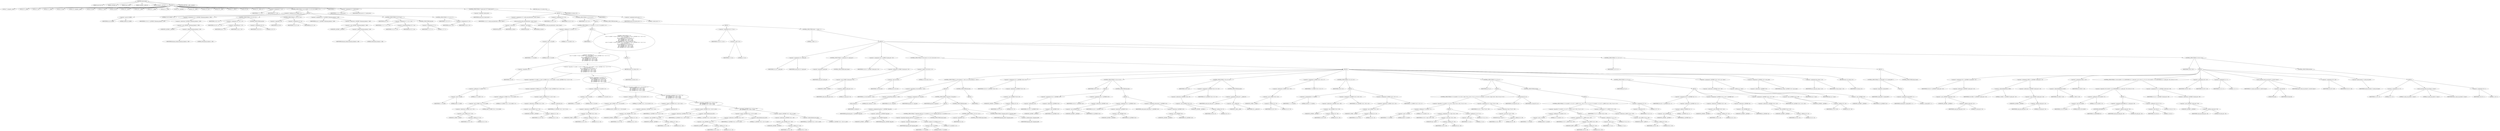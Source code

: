 digraph cache_insert {  
"1000121" [label = "(METHOD,cache_insert)" ]
"1000122" [label = "(PARAM,const char *a1)" ]
"1000123" [label = "(PARAM,_DWORD *a2)" ]
"1000124" [label = "(PARAM,time_t time1)" ]
"1000125" [label = "(PARAM,unsigned __int64 a4)" ]
"1000126" [label = "(PARAM,unsigned __int16 a5)" ]
"1000127" [label = "(BLOCK,,)" ]
"1000128" [label = "(LOCAL,v7: unsigned __int16)" ]
"1000129" [label = "(LOCAL,v10: __int64)" ]
"1000130" [label = "(LOCAL,v11: int)" ]
"1000131" [label = "(LOCAL,v12: __int64)" ]
"1000132" [label = "(LOCAL,v13: bool)" ]
"1000133" [label = "(LOCAL,v15: unsigned __int64)" ]
"1000134" [label = "(LOCAL,v16: bool)" ]
"1000135" [label = "(LOCAL,v17: bool)" ]
"1000136" [label = "(LOCAL,v18: int)" ]
"1000137" [label = "(LOCAL,v19: __int16)" ]
"1000138" [label = "(LOCAL,v20: __int64)" ]
"1000139" [label = "(LOCAL,v21: __int64)" ]
"1000140" [label = "(LOCAL,v22: __int64)" ]
"1000141" [label = "(LOCAL,v23: _QWORD *)" ]
"1000142" [label = "(LOCAL,v24: __int64)" ]
"1000143" [label = "(LOCAL,v25: char *)" ]
"1000144" [label = "(LOCAL,v26: __int64)" ]
"1000145" [label = "(LOCAL,v27: _BYTE *)" ]
"1000146" [label = "(LOCAL,v28: int)" ]
"1000147" [label = "(LOCAL,v29: __int64 [ 2 ])" ]
"1000148" [label = "(<operator>.assignment,v7 = a5)" ]
"1000149" [label = "(IDENTIFIER,v7,v7 = a5)" ]
"1000150" [label = "(IDENTIFIER,a5,v7 = a5)" ]
"1000151" [label = "(CONTROL_STRUCTURE,if ( (a5 & 0x980) != 0 ),if ( (a5 & 0x980) != 0 ))" ]
"1000152" [label = "(<operator>.notEquals,(a5 & 0x980) != 0)" ]
"1000153" [label = "(<operator>.and,a5 & 0x980)" ]
"1000154" [label = "(IDENTIFIER,a5,a5 & 0x980)" ]
"1000155" [label = "(LITERAL,0x980,a5 & 0x980)" ]
"1000156" [label = "(LITERAL,0,(a5 & 0x980) != 0)" ]
"1000157" [label = "(BLOCK,,)" ]
"1000158" [label = "(<operator>.assignment,v15 = *(_QWORD *)(dnsmasq_daemon + 456))" ]
"1000159" [label = "(IDENTIFIER,v15,v15 = *(_QWORD *)(dnsmasq_daemon + 456))" ]
"1000160" [label = "(<operator>.indirection,*(_QWORD *)(dnsmasq_daemon + 456))" ]
"1000161" [label = "(<operator>.cast,(_QWORD *)(dnsmasq_daemon + 456))" ]
"1000162" [label = "(UNKNOWN,_QWORD *,_QWORD *)" ]
"1000163" [label = "(<operator>.addition,dnsmasq_daemon + 456)" ]
"1000164" [label = "(IDENTIFIER,dnsmasq_daemon,dnsmasq_daemon + 456)" ]
"1000165" [label = "(LITERAL,456,dnsmasq_daemon + 456)" ]
"1000166" [label = "(CONTROL_STRUCTURE,if ( v15 ),if ( v15 ))" ]
"1000167" [label = "(IDENTIFIER,v15,if ( v15 ))" ]
"1000168" [label = "(<operator>.assignment,v16 = a4 > v15)" ]
"1000169" [label = "(IDENTIFIER,v16,v16 = a4 > v15)" ]
"1000170" [label = "(<operator>.greaterThan,a4 > v15)" ]
"1000171" [label = "(IDENTIFIER,a4,a4 > v15)" ]
"1000172" [label = "(IDENTIFIER,v15,a4 > v15)" ]
"1000173" [label = "(CONTROL_STRUCTURE,else,else)" ]
"1000174" [label = "(<operator>.assignment,v16 = 0)" ]
"1000175" [label = "(IDENTIFIER,v16,v16 = 0)" ]
"1000176" [label = "(LITERAL,0,v16 = 0)" ]
"1000177" [label = "(CONTROL_STRUCTURE,if ( !v16 ),if ( !v16 ))" ]
"1000178" [label = "(<operator>.logicalNot,!v16)" ]
"1000179" [label = "(IDENTIFIER,v16,!v16)" ]
"1000180" [label = "(<operator>.assignment,v15 = a4)" ]
"1000181" [label = "(IDENTIFIER,v15,v15 = a4)" ]
"1000182" [label = "(IDENTIFIER,a4,v15 = a4)" ]
"1000183" [label = "(<operator>.assignment,a4 = *(_QWORD *)(dnsmasq_daemon + 448))" ]
"1000184" [label = "(IDENTIFIER,a4,a4 = *(_QWORD *)(dnsmasq_daemon + 448))" ]
"1000185" [label = "(<operator>.indirection,*(_QWORD *)(dnsmasq_daemon + 448))" ]
"1000186" [label = "(<operator>.cast,(_QWORD *)(dnsmasq_daemon + 448))" ]
"1000187" [label = "(UNKNOWN,_QWORD *,_QWORD *)" ]
"1000188" [label = "(<operator>.addition,dnsmasq_daemon + 448)" ]
"1000189" [label = "(IDENTIFIER,dnsmasq_daemon,dnsmasq_daemon + 448)" ]
"1000190" [label = "(LITERAL,448,dnsmasq_daemon + 448)" ]
"1000191" [label = "(CONTROL_STRUCTURE,if ( a4 ),if ( a4 ))" ]
"1000192" [label = "(IDENTIFIER,a4,if ( a4 ))" ]
"1000193" [label = "(<operator>.assignment,v17 = v15 >= a4)" ]
"1000194" [label = "(IDENTIFIER,v17,v17 = v15 >= a4)" ]
"1000195" [label = "(<operator>.greaterEqualsThan,v15 >= a4)" ]
"1000196" [label = "(IDENTIFIER,v15,v15 >= a4)" ]
"1000197" [label = "(IDENTIFIER,a4,v15 >= a4)" ]
"1000198" [label = "(CONTROL_STRUCTURE,else,else)" ]
"1000199" [label = "(<operator>.assignment,v17 = 1)" ]
"1000200" [label = "(IDENTIFIER,v17,v17 = 1)" ]
"1000201" [label = "(LITERAL,1,v17 = 1)" ]
"1000202" [label = "(CONTROL_STRUCTURE,if ( v17 ),if ( v17 ))" ]
"1000203" [label = "(IDENTIFIER,v17,if ( v17 ))" ]
"1000204" [label = "(<operator>.assignment,a4 = v15)" ]
"1000205" [label = "(IDENTIFIER,a4,a4 = v15)" ]
"1000206" [label = "(IDENTIFIER,v15,a4 = v15)" ]
"1000207" [label = "(IDENTIFIER,L,)" ]
"1000208" [label = "(<operator>.assignment,v11 = insert_error)" ]
"1000209" [label = "(IDENTIFIER,v11,v11 = insert_error)" ]
"1000210" [label = "(IDENTIFIER,insert_error,v11 = insert_error)" ]
"1000211" [label = "(CONTROL_STRUCTURE,if ( !insert_error ),if ( !insert_error ))" ]
"1000212" [label = "(<operator>.logicalNot,!insert_error)" ]
"1000213" [label = "(IDENTIFIER,insert_error,!insert_error)" ]
"1000214" [label = "(BLOCK,,)" ]
"1000215" [label = "(<operator>.assignment,v12 = cache_scan_free((int)a1, (int)a2, time1))" ]
"1000216" [label = "(IDENTIFIER,v12,v12 = cache_scan_free((int)a1, (int)a2, time1))" ]
"1000217" [label = "(cache_scan_free,cache_scan_free((int)a1, (int)a2, time1))" ]
"1000218" [label = "(<operator>.cast,(int)a1)" ]
"1000219" [label = "(UNKNOWN,int,int)" ]
"1000220" [label = "(IDENTIFIER,a1,(int)a1)" ]
"1000221" [label = "(<operator>.cast,(int)a2)" ]
"1000222" [label = "(UNKNOWN,int,int)" ]
"1000223" [label = "(IDENTIFIER,a2,(int)a2)" ]
"1000224" [label = "(IDENTIFIER,time1,cache_scan_free((int)a1, (int)a2, time1))" ]
"1000225" [label = "(<operator>.assignment,v10 = v12)" ]
"1000226" [label = "(IDENTIFIER,v10,v10 = v12)" ]
"1000227" [label = "(IDENTIFIER,v12,v10 = v12)" ]
"1000228" [label = "(CONTROL_STRUCTURE,if ( v12 ),if ( v12 ))" ]
"1000229" [label = "(IDENTIFIER,v12,if ( v12 ))" ]
"1000230" [label = "(BLOCK,,)" ]
"1000231" [label = "(CONTROL_STRUCTURE,if ( (v7 & 0x180) != 0 ),if ( (v7 & 0x180) != 0 ))" ]
"1000232" [label = "(<operator>.notEquals,(v7 & 0x180) != 0)" ]
"1000233" [label = "(<operator>.and,v7 & 0x180)" ]
"1000234" [label = "(IDENTIFIER,v7,v7 & 0x180)" ]
"1000235" [label = "(LITERAL,0x180,v7 & 0x180)" ]
"1000236" [label = "(LITERAL,0,(v7 & 0x180) != 0)" ]
"1000237" [label = "(BLOCK,,)" ]
"1000238" [label = "(IDENTIFIER,L,)" ]
"1000239" [label = "(CONTROL_STRUCTURE,if ( !v13\n          && ((v7 & 0x80) != 0 && (*(_WORD *)(v12 + 52) & 0x80) != 0 && *(_DWORD *)(v12 + 24) == *a2\n           || (v7 & 0x100) != 0\n           && (*(_WORD *)(v12 + 52) & 0x100) != 0\n           && *(_DWORD *)(v12 + 24) == *a2\n           && *(_DWORD *)(v12 + 28) == a2[1]\n           && *(_DWORD *)(v12 + 32) == a2[2]\n           && *(_DWORD *)(v12 + 36) == a2[3]) ),if ( !v13\n          && ((v7 & 0x80) != 0 && (*(_WORD *)(v12 + 52) & 0x80) != 0 && *(_DWORD *)(v12 + 24) == *a2\n           || (v7 & 0x100) != 0\n           && (*(_WORD *)(v12 + 52) & 0x100) != 0\n           && *(_DWORD *)(v12 + 24) == *a2\n           && *(_DWORD *)(v12 + 28) == a2[1]\n           && *(_DWORD *)(v12 + 32) == a2[2]\n           && *(_DWORD *)(v12 + 36) == a2[3]) ))" ]
"1000240" [label = "(<operator>.logicalAnd,!v13\n          && ((v7 & 0x80) != 0 && (*(_WORD *)(v12 + 52) & 0x80) != 0 && *(_DWORD *)(v12 + 24) == *a2\n           || (v7 & 0x100) != 0\n           && (*(_WORD *)(v12 + 52) & 0x100) != 0\n           && *(_DWORD *)(v12 + 24) == *a2\n           && *(_DWORD *)(v12 + 28) == a2[1]\n           && *(_DWORD *)(v12 + 32) == a2[2]\n           && *(_DWORD *)(v12 + 36) == a2[3]))" ]
"1000241" [label = "(<operator>.logicalNot,!v13)" ]
"1000242" [label = "(IDENTIFIER,v13,!v13)" ]
"1000243" [label = "(<operator>.logicalOr,(v7 & 0x80) != 0 && (*(_WORD *)(v12 + 52) & 0x80) != 0 && *(_DWORD *)(v12 + 24) == *a2\n           || (v7 & 0x100) != 0\n           && (*(_WORD *)(v12 + 52) & 0x100) != 0\n           && *(_DWORD *)(v12 + 24) == *a2\n           && *(_DWORD *)(v12 + 28) == a2[1]\n           && *(_DWORD *)(v12 + 32) == a2[2]\n           && *(_DWORD *)(v12 + 36) == a2[3])" ]
"1000244" [label = "(<operator>.logicalAnd,(v7 & 0x80) != 0 && (*(_WORD *)(v12 + 52) & 0x80) != 0 && *(_DWORD *)(v12 + 24) == *a2)" ]
"1000245" [label = "(<operator>.notEquals,(v7 & 0x80) != 0)" ]
"1000246" [label = "(<operator>.and,v7 & 0x80)" ]
"1000247" [label = "(IDENTIFIER,v7,v7 & 0x80)" ]
"1000248" [label = "(LITERAL,0x80,v7 & 0x80)" ]
"1000249" [label = "(LITERAL,0,(v7 & 0x80) != 0)" ]
"1000250" [label = "(<operator>.logicalAnd,(*(_WORD *)(v12 + 52) & 0x80) != 0 && *(_DWORD *)(v12 + 24) == *a2)" ]
"1000251" [label = "(<operator>.notEquals,(*(_WORD *)(v12 + 52) & 0x80) != 0)" ]
"1000252" [label = "(<operator>.and,*(_WORD *)(v12 + 52) & 0x80)" ]
"1000253" [label = "(<operator>.indirection,*(_WORD *)(v12 + 52))" ]
"1000254" [label = "(<operator>.cast,(_WORD *)(v12 + 52))" ]
"1000255" [label = "(UNKNOWN,_WORD *,_WORD *)" ]
"1000256" [label = "(<operator>.addition,v12 + 52)" ]
"1000257" [label = "(IDENTIFIER,v12,v12 + 52)" ]
"1000258" [label = "(LITERAL,52,v12 + 52)" ]
"1000259" [label = "(LITERAL,0x80,*(_WORD *)(v12 + 52) & 0x80)" ]
"1000260" [label = "(LITERAL,0,(*(_WORD *)(v12 + 52) & 0x80) != 0)" ]
"1000261" [label = "(<operator>.equals,*(_DWORD *)(v12 + 24) == *a2)" ]
"1000262" [label = "(<operator>.indirection,*(_DWORD *)(v12 + 24))" ]
"1000263" [label = "(<operator>.cast,(_DWORD *)(v12 + 24))" ]
"1000264" [label = "(UNKNOWN,_DWORD *,_DWORD *)" ]
"1000265" [label = "(<operator>.addition,v12 + 24)" ]
"1000266" [label = "(IDENTIFIER,v12,v12 + 24)" ]
"1000267" [label = "(LITERAL,24,v12 + 24)" ]
"1000268" [label = "(<operator>.indirection,*a2)" ]
"1000269" [label = "(IDENTIFIER,a2,*(_DWORD *)(v12 + 24) == *a2)" ]
"1000270" [label = "(<operator>.logicalAnd,(v7 & 0x100) != 0\n           && (*(_WORD *)(v12 + 52) & 0x100) != 0\n           && *(_DWORD *)(v12 + 24) == *a2\n           && *(_DWORD *)(v12 + 28) == a2[1]\n           && *(_DWORD *)(v12 + 32) == a2[2]\n           && *(_DWORD *)(v12 + 36) == a2[3])" ]
"1000271" [label = "(<operator>.notEquals,(v7 & 0x100) != 0)" ]
"1000272" [label = "(<operator>.and,v7 & 0x100)" ]
"1000273" [label = "(IDENTIFIER,v7,v7 & 0x100)" ]
"1000274" [label = "(LITERAL,0x100,v7 & 0x100)" ]
"1000275" [label = "(LITERAL,0,(v7 & 0x100) != 0)" ]
"1000276" [label = "(<operator>.logicalAnd,(*(_WORD *)(v12 + 52) & 0x100) != 0\n           && *(_DWORD *)(v12 + 24) == *a2\n           && *(_DWORD *)(v12 + 28) == a2[1]\n           && *(_DWORD *)(v12 + 32) == a2[2]\n           && *(_DWORD *)(v12 + 36) == a2[3])" ]
"1000277" [label = "(<operator>.notEquals,(*(_WORD *)(v12 + 52) & 0x100) != 0)" ]
"1000278" [label = "(<operator>.and,*(_WORD *)(v12 + 52) & 0x100)" ]
"1000279" [label = "(<operator>.indirection,*(_WORD *)(v12 + 52))" ]
"1000280" [label = "(<operator>.cast,(_WORD *)(v12 + 52))" ]
"1000281" [label = "(UNKNOWN,_WORD *,_WORD *)" ]
"1000282" [label = "(<operator>.addition,v12 + 52)" ]
"1000283" [label = "(IDENTIFIER,v12,v12 + 52)" ]
"1000284" [label = "(LITERAL,52,v12 + 52)" ]
"1000285" [label = "(LITERAL,0x100,*(_WORD *)(v12 + 52) & 0x100)" ]
"1000286" [label = "(LITERAL,0,(*(_WORD *)(v12 + 52) & 0x100) != 0)" ]
"1000287" [label = "(<operator>.logicalAnd,*(_DWORD *)(v12 + 24) == *a2\n           && *(_DWORD *)(v12 + 28) == a2[1]\n           && *(_DWORD *)(v12 + 32) == a2[2]\n           && *(_DWORD *)(v12 + 36) == a2[3])" ]
"1000288" [label = "(<operator>.equals,*(_DWORD *)(v12 + 24) == *a2)" ]
"1000289" [label = "(<operator>.indirection,*(_DWORD *)(v12 + 24))" ]
"1000290" [label = "(<operator>.cast,(_DWORD *)(v12 + 24))" ]
"1000291" [label = "(UNKNOWN,_DWORD *,_DWORD *)" ]
"1000292" [label = "(<operator>.addition,v12 + 24)" ]
"1000293" [label = "(IDENTIFIER,v12,v12 + 24)" ]
"1000294" [label = "(LITERAL,24,v12 + 24)" ]
"1000295" [label = "(<operator>.indirection,*a2)" ]
"1000296" [label = "(IDENTIFIER,a2,*(_DWORD *)(v12 + 24) == *a2)" ]
"1000297" [label = "(<operator>.logicalAnd,*(_DWORD *)(v12 + 28) == a2[1]\n           && *(_DWORD *)(v12 + 32) == a2[2]\n           && *(_DWORD *)(v12 + 36) == a2[3])" ]
"1000298" [label = "(<operator>.equals,*(_DWORD *)(v12 + 28) == a2[1])" ]
"1000299" [label = "(<operator>.indirection,*(_DWORD *)(v12 + 28))" ]
"1000300" [label = "(<operator>.cast,(_DWORD *)(v12 + 28))" ]
"1000301" [label = "(UNKNOWN,_DWORD *,_DWORD *)" ]
"1000302" [label = "(<operator>.addition,v12 + 28)" ]
"1000303" [label = "(IDENTIFIER,v12,v12 + 28)" ]
"1000304" [label = "(LITERAL,28,v12 + 28)" ]
"1000305" [label = "(<operator>.indirectIndexAccess,a2[1])" ]
"1000306" [label = "(IDENTIFIER,a2,*(_DWORD *)(v12 + 28) == a2[1])" ]
"1000307" [label = "(LITERAL,1,*(_DWORD *)(v12 + 28) == a2[1])" ]
"1000308" [label = "(<operator>.logicalAnd,*(_DWORD *)(v12 + 32) == a2[2]\n           && *(_DWORD *)(v12 + 36) == a2[3])" ]
"1000309" [label = "(<operator>.equals,*(_DWORD *)(v12 + 32) == a2[2])" ]
"1000310" [label = "(<operator>.indirection,*(_DWORD *)(v12 + 32))" ]
"1000311" [label = "(<operator>.cast,(_DWORD *)(v12 + 32))" ]
"1000312" [label = "(UNKNOWN,_DWORD *,_DWORD *)" ]
"1000313" [label = "(<operator>.addition,v12 + 32)" ]
"1000314" [label = "(IDENTIFIER,v12,v12 + 32)" ]
"1000315" [label = "(LITERAL,32,v12 + 32)" ]
"1000316" [label = "(<operator>.indirectIndexAccess,a2[2])" ]
"1000317" [label = "(IDENTIFIER,a2,*(_DWORD *)(v12 + 32) == a2[2])" ]
"1000318" [label = "(LITERAL,2,*(_DWORD *)(v12 + 32) == a2[2])" ]
"1000319" [label = "(<operator>.equals,*(_DWORD *)(v12 + 36) == a2[3])" ]
"1000320" [label = "(<operator>.indirection,*(_DWORD *)(v12 + 36))" ]
"1000321" [label = "(<operator>.cast,(_DWORD *)(v12 + 36))" ]
"1000322" [label = "(UNKNOWN,_DWORD *,_DWORD *)" ]
"1000323" [label = "(<operator>.addition,v12 + 36)" ]
"1000324" [label = "(IDENTIFIER,v12,v12 + 36)" ]
"1000325" [label = "(LITERAL,36,v12 + 36)" ]
"1000326" [label = "(<operator>.indirectIndexAccess,a2[3])" ]
"1000327" [label = "(IDENTIFIER,a2,*(_DWORD *)(v12 + 36) == a2[3])" ]
"1000328" [label = "(LITERAL,3,*(_DWORD *)(v12 + 36) == a2[3])" ]
"1000329" [label = "(BLOCK,,)" ]
"1000330" [label = "(RETURN,return v10;,return v10;)" ]
"1000331" [label = "(IDENTIFIER,v10,return v10;)" ]
"1000332" [label = "(CONTROL_STRUCTURE,else,else)" ]
"1000333" [label = "(BLOCK,,)" ]
"1000334" [label = "(<operator>.assignment,v18 = v7 & 4)" ]
"1000335" [label = "(IDENTIFIER,v18,v18 = v7 & 4)" ]
"1000336" [label = "(<operator>.and,v7 & 4)" ]
"1000337" [label = "(IDENTIFIER,v7,v7 & 4)" ]
"1000338" [label = "(LITERAL,4,v7 & 4)" ]
"1000339" [label = "(CONTROL_STRUCTURE,while ( 1 ),while ( 1 ))" ]
"1000340" [label = "(LITERAL,1,while ( 1 ))" ]
"1000341" [label = "(BLOCK,,)" ]
"1000342" [label = "(<operator>.assignment,v10 = cache_tail)" ]
"1000343" [label = "(IDENTIFIER,v10,v10 = cache_tail)" ]
"1000344" [label = "(IDENTIFIER,cache_tail,v10 = cache_tail)" ]
"1000345" [label = "(CONTROL_STRUCTURE,if ( !cache_tail ),if ( !cache_tail ))" ]
"1000346" [label = "(<operator>.logicalNot,!cache_tail)" ]
"1000347" [label = "(IDENTIFIER,cache_tail,!cache_tail)" ]
"1000348" [label = "(CONTROL_STRUCTURE,break;,break;)" ]
"1000349" [label = "(<operator>.assignment,v19 = *(_WORD *)(cache_tail + 52))" ]
"1000350" [label = "(IDENTIFIER,v19,v19 = *(_WORD *)(cache_tail + 52))" ]
"1000351" [label = "(<operator>.indirection,*(_WORD *)(cache_tail + 52))" ]
"1000352" [label = "(<operator>.cast,(_WORD *)(cache_tail + 52))" ]
"1000353" [label = "(UNKNOWN,_WORD *,_WORD *)" ]
"1000354" [label = "(<operator>.addition,cache_tail + 52)" ]
"1000355" [label = "(IDENTIFIER,cache_tail,cache_tail + 52)" ]
"1000356" [label = "(LITERAL,52,cache_tail + 52)" ]
"1000357" [label = "(CONTROL_STRUCTURE,if ( (v19 & 0xC) == 0 ),if ( (v19 & 0xC) == 0 ))" ]
"1000358" [label = "(<operator>.equals,(v19 & 0xC) == 0)" ]
"1000359" [label = "(<operator>.and,v19 & 0xC)" ]
"1000360" [label = "(IDENTIFIER,v19,v19 & 0xC)" ]
"1000361" [label = "(LITERAL,0xC,v19 & 0xC)" ]
"1000362" [label = "(LITERAL,0,(v19 & 0xC) == 0)" ]
"1000363" [label = "(BLOCK,,)" ]
"1000364" [label = "(CONTROL_STRUCTURE,if ( a1 && strlen(a1) > 0x31 ),if ( a1 && strlen(a1) > 0x31 ))" ]
"1000365" [label = "(<operator>.logicalAnd,a1 && strlen(a1) > 0x31)" ]
"1000366" [label = "(IDENTIFIER,a1,a1 && strlen(a1) > 0x31)" ]
"1000367" [label = "(<operator>.greaterThan,strlen(a1) > 0x31)" ]
"1000368" [label = "(strlen,strlen(a1))" ]
"1000369" [label = "(IDENTIFIER,a1,strlen(a1))" ]
"1000370" [label = "(LITERAL,0x31,strlen(a1) > 0x31)" ]
"1000371" [label = "(BLOCK,,)" ]
"1000372" [label = "(<operator>.assignment,v22 = big_free)" ]
"1000373" [label = "(IDENTIFIER,v22,v22 = big_free)" ]
"1000374" [label = "(IDENTIFIER,big_free,v22 = big_free)" ]
"1000375" [label = "(CONTROL_STRUCTURE,if ( big_free ),if ( big_free ))" ]
"1000376" [label = "(IDENTIFIER,big_free,if ( big_free ))" ]
"1000377" [label = "(BLOCK,,)" ]
"1000378" [label = "(<operator>.assignment,big_free = *(_QWORD *)big_free)" ]
"1000379" [label = "(IDENTIFIER,big_free,big_free = *(_QWORD *)big_free)" ]
"1000380" [label = "(<operator>.indirection,*(_QWORD *)big_free)" ]
"1000381" [label = "(<operator>.cast,(_QWORD *)big_free)" ]
"1000382" [label = "(UNKNOWN,_QWORD *,_QWORD *)" ]
"1000383" [label = "(IDENTIFIER,big_free,(_QWORD *)big_free)" ]
"1000384" [label = "(CONTROL_STRUCTURE,else,else)" ]
"1000385" [label = "(BLOCK,,)" ]
"1000386" [label = "(CONTROL_STRUCTURE,if ( !bignames_left && (v7 & 0x5000) == 0 ),if ( !bignames_left && (v7 & 0x5000) == 0 ))" ]
"1000387" [label = "(<operator>.logicalAnd,!bignames_left && (v7 & 0x5000) == 0)" ]
"1000388" [label = "(<operator>.logicalNot,!bignames_left)" ]
"1000389" [label = "(IDENTIFIER,bignames_left,!bignames_left)" ]
"1000390" [label = "(<operator>.equals,(v7 & 0x5000) == 0)" ]
"1000391" [label = "(<operator>.and,v7 & 0x5000)" ]
"1000392" [label = "(IDENTIFIER,v7,v7 & 0x5000)" ]
"1000393" [label = "(LITERAL,0x5000,v7 & 0x5000)" ]
"1000394" [label = "(LITERAL,0,(v7 & 0x5000) == 0)" ]
"1000395" [label = "(CONTROL_STRUCTURE,break;,break;)" ]
"1000396" [label = "(CONTROL_STRUCTURE,if ( !v22 ),if ( !v22 ))" ]
"1000397" [label = "(<operator>.logicalNot,!v22)" ]
"1000398" [label = "(IDENTIFIER,v22,!v22)" ]
"1000399" [label = "(CONTROL_STRUCTURE,break;,break;)" ]
"1000400" [label = "(CONTROL_STRUCTURE,if ( bignames_left ),if ( bignames_left ))" ]
"1000401" [label = "(IDENTIFIER,bignames_left,if ( bignames_left ))" ]
"1000402" [label = "(<operator>.preDecrement,--bignames_left)" ]
"1000403" [label = "(IDENTIFIER,bignames_left,--bignames_left)" ]
"1000404" [label = "(CONTROL_STRUCTURE,else,else)" ]
"1000405" [label = "(BLOCK,,)" ]
"1000406" [label = "(IDENTIFIER,L,)" ]
"1000407" [label = "(<operator>.assignment,v23 = *(_QWORD **)(v10 + 8))" ]
"1000408" [label = "(IDENTIFIER,v23,v23 = *(_QWORD **)(v10 + 8))" ]
"1000409" [label = "(<operator>.indirection,*(_QWORD **)(v10 + 8))" ]
"1000410" [label = "(<operator>.cast,(_QWORD **)(v10 + 8))" ]
"1000411" [label = "(UNKNOWN,_QWORD **,_QWORD **)" ]
"1000412" [label = "(<operator>.addition,v10 + 8)" ]
"1000413" [label = "(IDENTIFIER,v10,v10 + 8)" ]
"1000414" [label = "(LITERAL,8,v10 + 8)" ]
"1000415" [label = "(CONTROL_STRUCTURE,if ( v23 ),if ( v23 ))" ]
"1000416" [label = "(IDENTIFIER,v23,if ( v23 ))" ]
"1000417" [label = "(BLOCK,,)" ]
"1000418" [label = "(<operator>.assignment,*v23 = *(_QWORD *)v10)" ]
"1000419" [label = "(<operator>.indirection,*v23)" ]
"1000420" [label = "(IDENTIFIER,v23,*v23 = *(_QWORD *)v10)" ]
"1000421" [label = "(<operator>.indirection,*(_QWORD *)v10)" ]
"1000422" [label = "(<operator>.cast,(_QWORD *)v10)" ]
"1000423" [label = "(UNKNOWN,_QWORD *,_QWORD *)" ]
"1000424" [label = "(IDENTIFIER,v10,(_QWORD *)v10)" ]
"1000425" [label = "(<operator>.assignment,v24 = *(_QWORD *)v10)" ]
"1000426" [label = "(IDENTIFIER,v24,v24 = *(_QWORD *)v10)" ]
"1000427" [label = "(<operator>.indirection,*(_QWORD *)v10)" ]
"1000428" [label = "(<operator>.cast,(_QWORD *)v10)" ]
"1000429" [label = "(UNKNOWN,_QWORD *,_QWORD *)" ]
"1000430" [label = "(IDENTIFIER,v10,(_QWORD *)v10)" ]
"1000431" [label = "(CONTROL_STRUCTURE,else,else)" ]
"1000432" [label = "(BLOCK,,)" ]
"1000433" [label = "(<operator>.assignment,v24 = *(_QWORD *)v10)" ]
"1000434" [label = "(IDENTIFIER,v24,v24 = *(_QWORD *)v10)" ]
"1000435" [label = "(<operator>.indirection,*(_QWORD *)v10)" ]
"1000436" [label = "(<operator>.cast,(_QWORD *)v10)" ]
"1000437" [label = "(UNKNOWN,_QWORD *,_QWORD *)" ]
"1000438" [label = "(IDENTIFIER,v10,(_QWORD *)v10)" ]
"1000439" [label = "(<operator>.assignment,cache_head = *(_QWORD *)v10)" ]
"1000440" [label = "(IDENTIFIER,cache_head,cache_head = *(_QWORD *)v10)" ]
"1000441" [label = "(<operator>.indirection,*(_QWORD *)v10)" ]
"1000442" [label = "(<operator>.cast,(_QWORD *)v10)" ]
"1000443" [label = "(UNKNOWN,_QWORD *,_QWORD *)" ]
"1000444" [label = "(IDENTIFIER,v10,(_QWORD *)v10)" ]
"1000445" [label = "(CONTROL_STRUCTURE,if ( v24 ),if ( v24 ))" ]
"1000446" [label = "(IDENTIFIER,v24,if ( v24 ))" ]
"1000447" [label = "(<operator>.assignment,*(_QWORD *)(v24 + 8) = v23)" ]
"1000448" [label = "(<operator>.indirection,*(_QWORD *)(v24 + 8))" ]
"1000449" [label = "(<operator>.cast,(_QWORD *)(v24 + 8))" ]
"1000450" [label = "(UNKNOWN,_QWORD *,_QWORD *)" ]
"1000451" [label = "(<operator>.addition,v24 + 8)" ]
"1000452" [label = "(IDENTIFIER,v24,v24 + 8)" ]
"1000453" [label = "(LITERAL,8,v24 + 8)" ]
"1000454" [label = "(IDENTIFIER,v23,*(_QWORD *)(v24 + 8) = v23)" ]
"1000455" [label = "(CONTROL_STRUCTURE,else,else)" ]
"1000456" [label = "(<operator>.assignment,cache_tail = (__int64)v23)" ]
"1000457" [label = "(IDENTIFIER,cache_tail,cache_tail = (__int64)v23)" ]
"1000458" [label = "(<operator>.cast,(__int64)v23)" ]
"1000459" [label = "(UNKNOWN,__int64,__int64)" ]
"1000460" [label = "(IDENTIFIER,v23,(__int64)v23)" ]
"1000461" [label = "(<operator>.assignment,*(_WORD *)(v10 + 52) = v7)" ]
"1000462" [label = "(<operator>.indirection,*(_WORD *)(v10 + 52))" ]
"1000463" [label = "(<operator>.cast,(_WORD *)(v10 + 52))" ]
"1000464" [label = "(UNKNOWN,_WORD *,_WORD *)" ]
"1000465" [label = "(<operator>.addition,v10 + 52)" ]
"1000466" [label = "(IDENTIFIER,v10,v10 + 52)" ]
"1000467" [label = "(LITERAL,52,v10 + 52)" ]
"1000468" [label = "(IDENTIFIER,v7,*(_WORD *)(v10 + 52) = v7)" ]
"1000469" [label = "(CONTROL_STRUCTURE,if ( v22 ),if ( v22 ))" ]
"1000470" [label = "(IDENTIFIER,v22,if ( v22 ))" ]
"1000471" [label = "(BLOCK,,)" ]
"1000472" [label = "(<operators>.assignmentOr,v7 |= 0x200u)" ]
"1000473" [label = "(IDENTIFIER,v7,v7 |= 0x200u)" ]
"1000474" [label = "(LITERAL,0x200u,v7 |= 0x200u)" ]
"1000475" [label = "(<operator>.assignment,*(_QWORD *)(v10 + 56) = v22)" ]
"1000476" [label = "(<operator>.indirection,*(_QWORD *)(v10 + 56))" ]
"1000477" [label = "(<operator>.cast,(_QWORD *)(v10 + 56))" ]
"1000478" [label = "(UNKNOWN,_QWORD *,_QWORD *)" ]
"1000479" [label = "(<operator>.addition,v10 + 56)" ]
"1000480" [label = "(IDENTIFIER,v10,v10 + 56)" ]
"1000481" [label = "(LITERAL,56,v10 + 56)" ]
"1000482" [label = "(IDENTIFIER,v22,*(_QWORD *)(v10 + 56) = v22)" ]
"1000483" [label = "(<operator>.assignment,*(_WORD *)(v10 + 52) = v7)" ]
"1000484" [label = "(<operator>.indirection,*(_WORD *)(v10 + 52))" ]
"1000485" [label = "(<operator>.cast,(_WORD *)(v10 + 52))" ]
"1000486" [label = "(UNKNOWN,_WORD *,_WORD *)" ]
"1000487" [label = "(<operator>.addition,v10 + 52)" ]
"1000488" [label = "(IDENTIFIER,v10,v10 + 52)" ]
"1000489" [label = "(LITERAL,52,v10 + 52)" ]
"1000490" [label = "(IDENTIFIER,v7,*(_WORD *)(v10 + 52) = v7)" ]
"1000491" [label = "(CONTROL_STRUCTURE,if ( a1 ),if ( a1 ))" ]
"1000492" [label = "(IDENTIFIER,a1,if ( a1 ))" ]
"1000493" [label = "(BLOCK,,)" ]
"1000494" [label = "(CONTROL_STRUCTURE,if ( (v7 & 0x200) != 0 || (v25 = (char *)(v10 + 56), (v7 & 2) != 0) ),if ( (v7 & 0x200) != 0 || (v25 = (char *)(v10 + 56), (v7 & 2) != 0) ))" ]
"1000495" [label = "(<operator>.logicalOr,(v7 & 0x200) != 0 || (v25 = (char *)(v10 + 56), (v7 & 2) != 0))" ]
"1000496" [label = "(<operator>.notEquals,(v7 & 0x200) != 0)" ]
"1000497" [label = "(<operator>.and,v7 & 0x200)" ]
"1000498" [label = "(IDENTIFIER,v7,v7 & 0x200)" ]
"1000499" [label = "(LITERAL,0x200,v7 & 0x200)" ]
"1000500" [label = "(LITERAL,0,(v7 & 0x200) != 0)" ]
"1000501" [label = "(BLOCK,,)" ]
"1000502" [label = "(<operator>.assignment,v25 = (char *)(v10 + 56))" ]
"1000503" [label = "(IDENTIFIER,v25,v25 = (char *)(v10 + 56))" ]
"1000504" [label = "(<operator>.cast,(char *)(v10 + 56))" ]
"1000505" [label = "(UNKNOWN,char *,char *)" ]
"1000506" [label = "(<operator>.addition,v10 + 56)" ]
"1000507" [label = "(IDENTIFIER,v10,v10 + 56)" ]
"1000508" [label = "(LITERAL,56,v10 + 56)" ]
"1000509" [label = "(<operator>.notEquals,(v7 & 2) != 0)" ]
"1000510" [label = "(<operator>.and,v7 & 2)" ]
"1000511" [label = "(IDENTIFIER,v7,v7 & 2)" ]
"1000512" [label = "(LITERAL,2,v7 & 2)" ]
"1000513" [label = "(LITERAL,0,(v7 & 2) != 0)" ]
"1000514" [label = "(<operator>.assignment,v25 = *(char **)(v10 + 56))" ]
"1000515" [label = "(IDENTIFIER,v25,v25 = *(char **)(v10 + 56))" ]
"1000516" [label = "(<operator>.indirection,*(char **)(v10 + 56))" ]
"1000517" [label = "(<operator>.cast,(char **)(v10 + 56))" ]
"1000518" [label = "(UNKNOWN,char **,char **)" ]
"1000519" [label = "(<operator>.addition,v10 + 56)" ]
"1000520" [label = "(IDENTIFIER,v10,v10 + 56)" ]
"1000521" [label = "(LITERAL,56,v10 + 56)" ]
"1000522" [label = "(strcpy,strcpy(v25, a1))" ]
"1000523" [label = "(IDENTIFIER,v25,strcpy(v25, a1))" ]
"1000524" [label = "(IDENTIFIER,a1,strcpy(v25, a1))" ]
"1000525" [label = "(CONTROL_STRUCTURE,else,else)" ]
"1000526" [label = "(BLOCK,,)" ]
"1000527" [label = "(CONTROL_STRUCTURE,if ( (v7 & 0x200) != 0 || (v27 = (_BYTE *)(v10 + 56), (v7 & 2) != 0) ),if ( (v7 & 0x200) != 0 || (v27 = (_BYTE *)(v10 + 56), (v7 & 2) != 0) ))" ]
"1000528" [label = "(<operator>.logicalOr,(v7 & 0x200) != 0 || (v27 = (_BYTE *)(v10 + 56), (v7 & 2) != 0))" ]
"1000529" [label = "(<operator>.notEquals,(v7 & 0x200) != 0)" ]
"1000530" [label = "(<operator>.and,v7 & 0x200)" ]
"1000531" [label = "(IDENTIFIER,v7,v7 & 0x200)" ]
"1000532" [label = "(LITERAL,0x200,v7 & 0x200)" ]
"1000533" [label = "(LITERAL,0,(v7 & 0x200) != 0)" ]
"1000534" [label = "(BLOCK,,)" ]
"1000535" [label = "(<operator>.assignment,v27 = (_BYTE *)(v10 + 56))" ]
"1000536" [label = "(IDENTIFIER,v27,v27 = (_BYTE *)(v10 + 56))" ]
"1000537" [label = "(<operator>.cast,(_BYTE *)(v10 + 56))" ]
"1000538" [label = "(UNKNOWN,_BYTE *,_BYTE *)" ]
"1000539" [label = "(<operator>.addition,v10 + 56)" ]
"1000540" [label = "(IDENTIFIER,v10,v10 + 56)" ]
"1000541" [label = "(LITERAL,56,v10 + 56)" ]
"1000542" [label = "(<operator>.notEquals,(v7 & 2) != 0)" ]
"1000543" [label = "(<operator>.and,v7 & 2)" ]
"1000544" [label = "(IDENTIFIER,v7,v7 & 2)" ]
"1000545" [label = "(LITERAL,2,v7 & 2)" ]
"1000546" [label = "(LITERAL,0,(v7 & 2) != 0)" ]
"1000547" [label = "(<operator>.assignment,v27 = *(_BYTE **)(v10 + 56))" ]
"1000548" [label = "(IDENTIFIER,v27,v27 = *(_BYTE **)(v10 + 56))" ]
"1000549" [label = "(<operator>.indirection,*(_BYTE **)(v10 + 56))" ]
"1000550" [label = "(<operator>.cast,(_BYTE **)(v10 + 56))" ]
"1000551" [label = "(UNKNOWN,_BYTE **,_BYTE **)" ]
"1000552" [label = "(<operator>.addition,v10 + 56)" ]
"1000553" [label = "(IDENTIFIER,v10,v10 + 56)" ]
"1000554" [label = "(LITERAL,56,v10 + 56)" ]
"1000555" [label = "(<operator>.assignment,*v27 = 0)" ]
"1000556" [label = "(<operator>.indirection,*v27)" ]
"1000557" [label = "(IDENTIFIER,v27,*v27 = 0)" ]
"1000558" [label = "(LITERAL,0,*v27 = 0)" ]
"1000559" [label = "(CONTROL_STRUCTURE,if ( a2 ),if ( a2 ))" ]
"1000560" [label = "(IDENTIFIER,a2,if ( a2 ))" ]
"1000561" [label = "(BLOCK,,)" ]
"1000562" [label = "(<operator>.assignment,v26 = *((_QWORD *)a2 + 1))" ]
"1000563" [label = "(IDENTIFIER,v26,v26 = *((_QWORD *)a2 + 1))" ]
"1000564" [label = "(<operator>.indirection,*((_QWORD *)a2 + 1))" ]
"1000565" [label = "(<operator>.addition,(_QWORD *)a2 + 1)" ]
"1000566" [label = "(<operator>.cast,(_QWORD *)a2)" ]
"1000567" [label = "(UNKNOWN,_QWORD *,_QWORD *)" ]
"1000568" [label = "(IDENTIFIER,a2,(_QWORD *)a2)" ]
"1000569" [label = "(LITERAL,1,(_QWORD *)a2 + 1)" ]
"1000570" [label = "(<operator>.assignment,*(_QWORD *)(v10 + 24) = *(_QWORD *)a2)" ]
"1000571" [label = "(<operator>.indirection,*(_QWORD *)(v10 + 24))" ]
"1000572" [label = "(<operator>.cast,(_QWORD *)(v10 + 24))" ]
"1000573" [label = "(UNKNOWN,_QWORD *,_QWORD *)" ]
"1000574" [label = "(<operator>.addition,v10 + 24)" ]
"1000575" [label = "(IDENTIFIER,v10,v10 + 24)" ]
"1000576" [label = "(LITERAL,24,v10 + 24)" ]
"1000577" [label = "(<operator>.indirection,*(_QWORD *)a2)" ]
"1000578" [label = "(<operator>.cast,(_QWORD *)a2)" ]
"1000579" [label = "(UNKNOWN,_QWORD *,_QWORD *)" ]
"1000580" [label = "(IDENTIFIER,a2,(_QWORD *)a2)" ]
"1000581" [label = "(<operator>.assignment,*(_QWORD *)(v10 + 32) = v26)" ]
"1000582" [label = "(<operator>.indirection,*(_QWORD *)(v10 + 32))" ]
"1000583" [label = "(<operator>.cast,(_QWORD *)(v10 + 32))" ]
"1000584" [label = "(UNKNOWN,_QWORD *,_QWORD *)" ]
"1000585" [label = "(<operator>.addition,v10 + 32)" ]
"1000586" [label = "(IDENTIFIER,v10,v10 + 32)" ]
"1000587" [label = "(LITERAL,32,v10 + 32)" ]
"1000588" [label = "(IDENTIFIER,v26,*(_QWORD *)(v10 + 32) = v26)" ]
"1000589" [label = "(<operator>.assignment,*(_QWORD *)(v10 + 40) = a4 + time1)" ]
"1000590" [label = "(<operator>.indirection,*(_QWORD *)(v10 + 40))" ]
"1000591" [label = "(<operator>.cast,(_QWORD *)(v10 + 40))" ]
"1000592" [label = "(UNKNOWN,_QWORD *,_QWORD *)" ]
"1000593" [label = "(<operator>.addition,v10 + 40)" ]
"1000594" [label = "(IDENTIFIER,v10,v10 + 40)" ]
"1000595" [label = "(LITERAL,40,v10 + 40)" ]
"1000596" [label = "(<operator>.addition,a4 + time1)" ]
"1000597" [label = "(IDENTIFIER,a4,a4 + time1)" ]
"1000598" [label = "(IDENTIFIER,time1,a4 + time1)" ]
"1000599" [label = "(<operator>.assignment,*(_QWORD *)v10 = new_chain)" ]
"1000600" [label = "(<operator>.indirection,*(_QWORD *)v10)" ]
"1000601" [label = "(<operator>.cast,(_QWORD *)v10)" ]
"1000602" [label = "(UNKNOWN,_QWORD *,_QWORD *)" ]
"1000603" [label = "(IDENTIFIER,v10,(_QWORD *)v10)" ]
"1000604" [label = "(IDENTIFIER,new_chain,*(_QWORD *)v10 = new_chain)" ]
"1000605" [label = "(<operator>.assignment,new_chain = v10)" ]
"1000606" [label = "(IDENTIFIER,new_chain,new_chain = v10)" ]
"1000607" [label = "(IDENTIFIER,v10,new_chain = v10)" ]
"1000608" [label = "(RETURN,return v10;,return v10;)" ]
"1000609" [label = "(IDENTIFIER,v10,return v10;)" ]
"1000610" [label = "(CONTROL_STRUCTURE,if ( v11 ),if ( v11 ))" ]
"1000611" [label = "(IDENTIFIER,v11,if ( v11 ))" ]
"1000612" [label = "(BLOCK,,)" ]
"1000613" [label = "(CONTROL_STRUCTURE,if ( !warned_9927 ),if ( !warned_9927 ))" ]
"1000614" [label = "(<operator>.logicalNot,!warned_9927)" ]
"1000615" [label = "(IDENTIFIER,warned_9927,!warned_9927)" ]
"1000616" [label = "(BLOCK,,)" ]
"1000617" [label = "(<operator>.assignment,warned_9927 = 1)" ]
"1000618" [label = "(IDENTIFIER,warned_9927,warned_9927 = 1)" ]
"1000619" [label = "(LITERAL,1,warned_9927 = 1)" ]
"1000620" [label = "(CONTROL_STRUCTURE,break;,break;)" ]
"1000621" [label = "(CONTROL_STRUCTURE,if ( v18 ),if ( v18 ))" ]
"1000622" [label = "(IDENTIFIER,v18,if ( v18 ))" ]
"1000623" [label = "(BLOCK,,)" ]
"1000624" [label = "(<operator>.assignment,v20 = *(_QWORD *)(cache_tail + 32))" ]
"1000625" [label = "(IDENTIFIER,v20,v20 = *(_QWORD *)(cache_tail + 32))" ]
"1000626" [label = "(<operator>.indirection,*(_QWORD *)(cache_tail + 32))" ]
"1000627" [label = "(<operator>.cast,(_QWORD *)(cache_tail + 32))" ]
"1000628" [label = "(UNKNOWN,_QWORD *,_QWORD *)" ]
"1000629" [label = "(<operator>.addition,cache_tail + 32)" ]
"1000630" [label = "(IDENTIFIER,cache_tail,cache_tail + 32)" ]
"1000631" [label = "(LITERAL,32,cache_tail + 32)" ]
"1000632" [label = "(<operator>.assignment,v29[0] = *(_QWORD *)(cache_tail + 24))" ]
"1000633" [label = "(<operator>.indirectIndexAccess,v29[0])" ]
"1000634" [label = "(IDENTIFIER,v29,v29[0] = *(_QWORD *)(cache_tail + 24))" ]
"1000635" [label = "(LITERAL,0,v29[0] = *(_QWORD *)(cache_tail + 24))" ]
"1000636" [label = "(<operator>.indirection,*(_QWORD *)(cache_tail + 24))" ]
"1000637" [label = "(<operator>.cast,(_QWORD *)(cache_tail + 24))" ]
"1000638" [label = "(UNKNOWN,_QWORD *,_QWORD *)" ]
"1000639" [label = "(<operator>.addition,cache_tail + 24)" ]
"1000640" [label = "(IDENTIFIER,cache_tail,cache_tail + 24)" ]
"1000641" [label = "(LITERAL,24,cache_tail + 24)" ]
"1000642" [label = "(<operator>.assignment,v29[1] = v20)" ]
"1000643" [label = "(<operator>.indirectIndexAccess,v29[1])" ]
"1000644" [label = "(IDENTIFIER,v29,v29[1] = v20)" ]
"1000645" [label = "(LITERAL,1,v29[1] = v20)" ]
"1000646" [label = "(IDENTIFIER,v20,v29[1] = v20)" ]
"1000647" [label = "(CONTROL_STRUCTURE,if ( (v19 & 0x200) != 0 || (LODWORD(v21) = cache_tail + 56, (v19 & 2) != 0) ),if ( (v19 & 0x200) != 0 || (LODWORD(v21) = cache_tail + 56, (v19 & 2) != 0) ))" ]
"1000648" [label = "(<operator>.logicalOr,(v19 & 0x200) != 0 || (LODWORD(v21) = cache_tail + 56, (v19 & 2) != 0))" ]
"1000649" [label = "(<operator>.notEquals,(v19 & 0x200) != 0)" ]
"1000650" [label = "(<operator>.and,v19 & 0x200)" ]
"1000651" [label = "(IDENTIFIER,v19,v19 & 0x200)" ]
"1000652" [label = "(LITERAL,0x200,v19 & 0x200)" ]
"1000653" [label = "(LITERAL,0,(v19 & 0x200) != 0)" ]
"1000654" [label = "(BLOCK,,)" ]
"1000655" [label = "(<operator>.assignment,LODWORD(v21) = cache_tail + 56)" ]
"1000656" [label = "(LODWORD,LODWORD(v21))" ]
"1000657" [label = "(IDENTIFIER,v21,LODWORD(v21))" ]
"1000658" [label = "(<operator>.addition,cache_tail + 56)" ]
"1000659" [label = "(IDENTIFIER,cache_tail,cache_tail + 56)" ]
"1000660" [label = "(LITERAL,56,cache_tail + 56)" ]
"1000661" [label = "(<operator>.notEquals,(v19 & 2) != 0)" ]
"1000662" [label = "(<operator>.and,v19 & 2)" ]
"1000663" [label = "(IDENTIFIER,v19,v19 & 2)" ]
"1000664" [label = "(LITERAL,2,v19 & 2)" ]
"1000665" [label = "(LITERAL,0,(v19 & 2) != 0)" ]
"1000666" [label = "(<operator>.assignment,v21 = *(_QWORD *)(cache_tail + 56))" ]
"1000667" [label = "(IDENTIFIER,v21,v21 = *(_QWORD *)(cache_tail + 56))" ]
"1000668" [label = "(<operator>.indirection,*(_QWORD *)(cache_tail + 56))" ]
"1000669" [label = "(<operator>.cast,(_QWORD *)(cache_tail + 56))" ]
"1000670" [label = "(UNKNOWN,_QWORD *,_QWORD *)" ]
"1000671" [label = "(<operator>.addition,cache_tail + 56)" ]
"1000672" [label = "(IDENTIFIER,cache_tail,cache_tail + 56)" ]
"1000673" [label = "(LITERAL,56,cache_tail + 56)" ]
"1000674" [label = "(<operator>.assignment,v28 = v18)" ]
"1000675" [label = "(IDENTIFIER,v28,v28 = v18)" ]
"1000676" [label = "(IDENTIFIER,v18,v28 = v18)" ]
"1000677" [label = "(<operator>.assignment,v11 = 1)" ]
"1000678" [label = "(IDENTIFIER,v11,v11 = 1)" ]
"1000679" [label = "(LITERAL,1,v11 = 1)" ]
"1000680" [label = "(cache_scan_free,cache_scan_free(v21, (int)v29, time1))" ]
"1000681" [label = "(IDENTIFIER,v21,cache_scan_free(v21, (int)v29, time1))" ]
"1000682" [label = "(<operator>.cast,(int)v29)" ]
"1000683" [label = "(UNKNOWN,int,int)" ]
"1000684" [label = "(IDENTIFIER,v29,(int)v29)" ]
"1000685" [label = "(IDENTIFIER,time1,cache_scan_free(v21, (int)v29, time1))" ]
"1000686" [label = "(<operator>.assignment,v18 = v28)" ]
"1000687" [label = "(IDENTIFIER,v18,v18 = v28)" ]
"1000688" [label = "(IDENTIFIER,v28,v18 = v28)" ]
"1000689" [label = "(<operator>.preIncrement,++cache_live_freed)" ]
"1000690" [label = "(IDENTIFIER,cache_live_freed,++cache_live_freed)" ]
"1000691" [label = "(CONTROL_STRUCTURE,else,else)" ]
"1000692" [label = "(BLOCK,,)" ]
"1000693" [label = "(<operator>.assignment,v11 = 0)" ]
"1000694" [label = "(IDENTIFIER,v11,v11 = 0)" ]
"1000695" [label = "(LITERAL,0,v11 = 0)" ]
"1000696" [label = "(cache_scan_free,cache_scan_free(0, 0, time1))" ]
"1000697" [label = "(LITERAL,0,cache_scan_free(0, 0, time1))" ]
"1000698" [label = "(LITERAL,0,cache_scan_free(0, 0, time1))" ]
"1000699" [label = "(IDENTIFIER,time1,cache_scan_free(0, 0, time1))" ]
"1000700" [label = "(<operator>.assignment,v18 = 1)" ]
"1000701" [label = "(IDENTIFIER,v18,v18 = 1)" ]
"1000702" [label = "(LITERAL,1,v18 = 1)" ]
"1000703" [label = "(IDENTIFIER,L,)" ]
"1000704" [label = "(<operator>.assignment,insert_error = 1)" ]
"1000705" [label = "(IDENTIFIER,insert_error,insert_error = 1)" ]
"1000706" [label = "(LITERAL,1,insert_error = 1)" ]
"1000707" [label = "(RETURN,return v10;,return v10;)" ]
"1000708" [label = "(IDENTIFIER,v10,return v10;)" ]
"1000709" [label = "(METHOD_RETURN,__int64 __fastcall)" ]
  "1000121" -> "1000122" 
  "1000121" -> "1000123" 
  "1000121" -> "1000124" 
  "1000121" -> "1000125" 
  "1000121" -> "1000126" 
  "1000121" -> "1000127" 
  "1000121" -> "1000709" 
  "1000127" -> "1000128" 
  "1000127" -> "1000129" 
  "1000127" -> "1000130" 
  "1000127" -> "1000131" 
  "1000127" -> "1000132" 
  "1000127" -> "1000133" 
  "1000127" -> "1000134" 
  "1000127" -> "1000135" 
  "1000127" -> "1000136" 
  "1000127" -> "1000137" 
  "1000127" -> "1000138" 
  "1000127" -> "1000139" 
  "1000127" -> "1000140" 
  "1000127" -> "1000141" 
  "1000127" -> "1000142" 
  "1000127" -> "1000143" 
  "1000127" -> "1000144" 
  "1000127" -> "1000145" 
  "1000127" -> "1000146" 
  "1000127" -> "1000147" 
  "1000127" -> "1000148" 
  "1000127" -> "1000151" 
  "1000127" -> "1000207" 
  "1000127" -> "1000208" 
  "1000127" -> "1000211" 
  "1000127" -> "1000707" 
  "1000148" -> "1000149" 
  "1000148" -> "1000150" 
  "1000151" -> "1000152" 
  "1000151" -> "1000157" 
  "1000152" -> "1000153" 
  "1000152" -> "1000156" 
  "1000153" -> "1000154" 
  "1000153" -> "1000155" 
  "1000157" -> "1000158" 
  "1000157" -> "1000166" 
  "1000157" -> "1000177" 
  "1000157" -> "1000183" 
  "1000157" -> "1000191" 
  "1000157" -> "1000202" 
  "1000158" -> "1000159" 
  "1000158" -> "1000160" 
  "1000160" -> "1000161" 
  "1000161" -> "1000162" 
  "1000161" -> "1000163" 
  "1000163" -> "1000164" 
  "1000163" -> "1000165" 
  "1000166" -> "1000167" 
  "1000166" -> "1000168" 
  "1000166" -> "1000173" 
  "1000168" -> "1000169" 
  "1000168" -> "1000170" 
  "1000170" -> "1000171" 
  "1000170" -> "1000172" 
  "1000173" -> "1000174" 
  "1000174" -> "1000175" 
  "1000174" -> "1000176" 
  "1000177" -> "1000178" 
  "1000177" -> "1000180" 
  "1000178" -> "1000179" 
  "1000180" -> "1000181" 
  "1000180" -> "1000182" 
  "1000183" -> "1000184" 
  "1000183" -> "1000185" 
  "1000185" -> "1000186" 
  "1000186" -> "1000187" 
  "1000186" -> "1000188" 
  "1000188" -> "1000189" 
  "1000188" -> "1000190" 
  "1000191" -> "1000192" 
  "1000191" -> "1000193" 
  "1000191" -> "1000198" 
  "1000193" -> "1000194" 
  "1000193" -> "1000195" 
  "1000195" -> "1000196" 
  "1000195" -> "1000197" 
  "1000198" -> "1000199" 
  "1000199" -> "1000200" 
  "1000199" -> "1000201" 
  "1000202" -> "1000203" 
  "1000202" -> "1000204" 
  "1000204" -> "1000205" 
  "1000204" -> "1000206" 
  "1000208" -> "1000209" 
  "1000208" -> "1000210" 
  "1000211" -> "1000212" 
  "1000211" -> "1000214" 
  "1000212" -> "1000213" 
  "1000214" -> "1000215" 
  "1000214" -> "1000225" 
  "1000214" -> "1000228" 
  "1000214" -> "1000703" 
  "1000214" -> "1000704" 
  "1000215" -> "1000216" 
  "1000215" -> "1000217" 
  "1000217" -> "1000218" 
  "1000217" -> "1000221" 
  "1000217" -> "1000224" 
  "1000218" -> "1000219" 
  "1000218" -> "1000220" 
  "1000221" -> "1000222" 
  "1000221" -> "1000223" 
  "1000225" -> "1000226" 
  "1000225" -> "1000227" 
  "1000228" -> "1000229" 
  "1000228" -> "1000230" 
  "1000228" -> "1000332" 
  "1000230" -> "1000231" 
  "1000231" -> "1000232" 
  "1000231" -> "1000237" 
  "1000232" -> "1000233" 
  "1000232" -> "1000236" 
  "1000233" -> "1000234" 
  "1000233" -> "1000235" 
  "1000237" -> "1000238" 
  "1000237" -> "1000239" 
  "1000239" -> "1000240" 
  "1000239" -> "1000329" 
  "1000240" -> "1000241" 
  "1000240" -> "1000243" 
  "1000241" -> "1000242" 
  "1000243" -> "1000244" 
  "1000243" -> "1000270" 
  "1000244" -> "1000245" 
  "1000244" -> "1000250" 
  "1000245" -> "1000246" 
  "1000245" -> "1000249" 
  "1000246" -> "1000247" 
  "1000246" -> "1000248" 
  "1000250" -> "1000251" 
  "1000250" -> "1000261" 
  "1000251" -> "1000252" 
  "1000251" -> "1000260" 
  "1000252" -> "1000253" 
  "1000252" -> "1000259" 
  "1000253" -> "1000254" 
  "1000254" -> "1000255" 
  "1000254" -> "1000256" 
  "1000256" -> "1000257" 
  "1000256" -> "1000258" 
  "1000261" -> "1000262" 
  "1000261" -> "1000268" 
  "1000262" -> "1000263" 
  "1000263" -> "1000264" 
  "1000263" -> "1000265" 
  "1000265" -> "1000266" 
  "1000265" -> "1000267" 
  "1000268" -> "1000269" 
  "1000270" -> "1000271" 
  "1000270" -> "1000276" 
  "1000271" -> "1000272" 
  "1000271" -> "1000275" 
  "1000272" -> "1000273" 
  "1000272" -> "1000274" 
  "1000276" -> "1000277" 
  "1000276" -> "1000287" 
  "1000277" -> "1000278" 
  "1000277" -> "1000286" 
  "1000278" -> "1000279" 
  "1000278" -> "1000285" 
  "1000279" -> "1000280" 
  "1000280" -> "1000281" 
  "1000280" -> "1000282" 
  "1000282" -> "1000283" 
  "1000282" -> "1000284" 
  "1000287" -> "1000288" 
  "1000287" -> "1000297" 
  "1000288" -> "1000289" 
  "1000288" -> "1000295" 
  "1000289" -> "1000290" 
  "1000290" -> "1000291" 
  "1000290" -> "1000292" 
  "1000292" -> "1000293" 
  "1000292" -> "1000294" 
  "1000295" -> "1000296" 
  "1000297" -> "1000298" 
  "1000297" -> "1000308" 
  "1000298" -> "1000299" 
  "1000298" -> "1000305" 
  "1000299" -> "1000300" 
  "1000300" -> "1000301" 
  "1000300" -> "1000302" 
  "1000302" -> "1000303" 
  "1000302" -> "1000304" 
  "1000305" -> "1000306" 
  "1000305" -> "1000307" 
  "1000308" -> "1000309" 
  "1000308" -> "1000319" 
  "1000309" -> "1000310" 
  "1000309" -> "1000316" 
  "1000310" -> "1000311" 
  "1000311" -> "1000312" 
  "1000311" -> "1000313" 
  "1000313" -> "1000314" 
  "1000313" -> "1000315" 
  "1000316" -> "1000317" 
  "1000316" -> "1000318" 
  "1000319" -> "1000320" 
  "1000319" -> "1000326" 
  "1000320" -> "1000321" 
  "1000321" -> "1000322" 
  "1000321" -> "1000323" 
  "1000323" -> "1000324" 
  "1000323" -> "1000325" 
  "1000326" -> "1000327" 
  "1000326" -> "1000328" 
  "1000329" -> "1000330" 
  "1000330" -> "1000331" 
  "1000332" -> "1000333" 
  "1000333" -> "1000334" 
  "1000333" -> "1000339" 
  "1000334" -> "1000335" 
  "1000334" -> "1000336" 
  "1000336" -> "1000337" 
  "1000336" -> "1000338" 
  "1000339" -> "1000340" 
  "1000339" -> "1000341" 
  "1000341" -> "1000342" 
  "1000341" -> "1000345" 
  "1000341" -> "1000349" 
  "1000341" -> "1000357" 
  "1000341" -> "1000610" 
  "1000341" -> "1000621" 
  "1000342" -> "1000343" 
  "1000342" -> "1000344" 
  "1000345" -> "1000346" 
  "1000345" -> "1000348" 
  "1000346" -> "1000347" 
  "1000349" -> "1000350" 
  "1000349" -> "1000351" 
  "1000351" -> "1000352" 
  "1000352" -> "1000353" 
  "1000352" -> "1000354" 
  "1000354" -> "1000355" 
  "1000354" -> "1000356" 
  "1000357" -> "1000358" 
  "1000357" -> "1000363" 
  "1000358" -> "1000359" 
  "1000358" -> "1000362" 
  "1000359" -> "1000360" 
  "1000359" -> "1000361" 
  "1000363" -> "1000364" 
  "1000363" -> "1000407" 
  "1000363" -> "1000415" 
  "1000363" -> "1000445" 
  "1000363" -> "1000461" 
  "1000363" -> "1000469" 
  "1000363" -> "1000491" 
  "1000363" -> "1000559" 
  "1000363" -> "1000589" 
  "1000363" -> "1000599" 
  "1000363" -> "1000605" 
  "1000363" -> "1000608" 
  "1000364" -> "1000365" 
  "1000364" -> "1000371" 
  "1000364" -> "1000404" 
  "1000365" -> "1000366" 
  "1000365" -> "1000367" 
  "1000367" -> "1000368" 
  "1000367" -> "1000370" 
  "1000368" -> "1000369" 
  "1000371" -> "1000372" 
  "1000371" -> "1000375" 
  "1000372" -> "1000373" 
  "1000372" -> "1000374" 
  "1000375" -> "1000376" 
  "1000375" -> "1000377" 
  "1000375" -> "1000384" 
  "1000377" -> "1000378" 
  "1000378" -> "1000379" 
  "1000378" -> "1000380" 
  "1000380" -> "1000381" 
  "1000381" -> "1000382" 
  "1000381" -> "1000383" 
  "1000384" -> "1000385" 
  "1000385" -> "1000386" 
  "1000385" -> "1000396" 
  "1000385" -> "1000400" 
  "1000386" -> "1000387" 
  "1000386" -> "1000395" 
  "1000387" -> "1000388" 
  "1000387" -> "1000390" 
  "1000388" -> "1000389" 
  "1000390" -> "1000391" 
  "1000390" -> "1000394" 
  "1000391" -> "1000392" 
  "1000391" -> "1000393" 
  "1000396" -> "1000397" 
  "1000396" -> "1000399" 
  "1000397" -> "1000398" 
  "1000400" -> "1000401" 
  "1000400" -> "1000402" 
  "1000402" -> "1000403" 
  "1000404" -> "1000405" 
  "1000405" -> "1000406" 
  "1000407" -> "1000408" 
  "1000407" -> "1000409" 
  "1000409" -> "1000410" 
  "1000410" -> "1000411" 
  "1000410" -> "1000412" 
  "1000412" -> "1000413" 
  "1000412" -> "1000414" 
  "1000415" -> "1000416" 
  "1000415" -> "1000417" 
  "1000415" -> "1000431" 
  "1000417" -> "1000418" 
  "1000417" -> "1000425" 
  "1000418" -> "1000419" 
  "1000418" -> "1000421" 
  "1000419" -> "1000420" 
  "1000421" -> "1000422" 
  "1000422" -> "1000423" 
  "1000422" -> "1000424" 
  "1000425" -> "1000426" 
  "1000425" -> "1000427" 
  "1000427" -> "1000428" 
  "1000428" -> "1000429" 
  "1000428" -> "1000430" 
  "1000431" -> "1000432" 
  "1000432" -> "1000433" 
  "1000432" -> "1000439" 
  "1000433" -> "1000434" 
  "1000433" -> "1000435" 
  "1000435" -> "1000436" 
  "1000436" -> "1000437" 
  "1000436" -> "1000438" 
  "1000439" -> "1000440" 
  "1000439" -> "1000441" 
  "1000441" -> "1000442" 
  "1000442" -> "1000443" 
  "1000442" -> "1000444" 
  "1000445" -> "1000446" 
  "1000445" -> "1000447" 
  "1000445" -> "1000455" 
  "1000447" -> "1000448" 
  "1000447" -> "1000454" 
  "1000448" -> "1000449" 
  "1000449" -> "1000450" 
  "1000449" -> "1000451" 
  "1000451" -> "1000452" 
  "1000451" -> "1000453" 
  "1000455" -> "1000456" 
  "1000456" -> "1000457" 
  "1000456" -> "1000458" 
  "1000458" -> "1000459" 
  "1000458" -> "1000460" 
  "1000461" -> "1000462" 
  "1000461" -> "1000468" 
  "1000462" -> "1000463" 
  "1000463" -> "1000464" 
  "1000463" -> "1000465" 
  "1000465" -> "1000466" 
  "1000465" -> "1000467" 
  "1000469" -> "1000470" 
  "1000469" -> "1000471" 
  "1000471" -> "1000472" 
  "1000471" -> "1000475" 
  "1000471" -> "1000483" 
  "1000472" -> "1000473" 
  "1000472" -> "1000474" 
  "1000475" -> "1000476" 
  "1000475" -> "1000482" 
  "1000476" -> "1000477" 
  "1000477" -> "1000478" 
  "1000477" -> "1000479" 
  "1000479" -> "1000480" 
  "1000479" -> "1000481" 
  "1000483" -> "1000484" 
  "1000483" -> "1000490" 
  "1000484" -> "1000485" 
  "1000485" -> "1000486" 
  "1000485" -> "1000487" 
  "1000487" -> "1000488" 
  "1000487" -> "1000489" 
  "1000491" -> "1000492" 
  "1000491" -> "1000493" 
  "1000491" -> "1000525" 
  "1000493" -> "1000494" 
  "1000493" -> "1000522" 
  "1000494" -> "1000495" 
  "1000494" -> "1000514" 
  "1000495" -> "1000496" 
  "1000495" -> "1000501" 
  "1000496" -> "1000497" 
  "1000496" -> "1000500" 
  "1000497" -> "1000498" 
  "1000497" -> "1000499" 
  "1000501" -> "1000502" 
  "1000501" -> "1000509" 
  "1000502" -> "1000503" 
  "1000502" -> "1000504" 
  "1000504" -> "1000505" 
  "1000504" -> "1000506" 
  "1000506" -> "1000507" 
  "1000506" -> "1000508" 
  "1000509" -> "1000510" 
  "1000509" -> "1000513" 
  "1000510" -> "1000511" 
  "1000510" -> "1000512" 
  "1000514" -> "1000515" 
  "1000514" -> "1000516" 
  "1000516" -> "1000517" 
  "1000517" -> "1000518" 
  "1000517" -> "1000519" 
  "1000519" -> "1000520" 
  "1000519" -> "1000521" 
  "1000522" -> "1000523" 
  "1000522" -> "1000524" 
  "1000525" -> "1000526" 
  "1000526" -> "1000527" 
  "1000526" -> "1000555" 
  "1000527" -> "1000528" 
  "1000527" -> "1000547" 
  "1000528" -> "1000529" 
  "1000528" -> "1000534" 
  "1000529" -> "1000530" 
  "1000529" -> "1000533" 
  "1000530" -> "1000531" 
  "1000530" -> "1000532" 
  "1000534" -> "1000535" 
  "1000534" -> "1000542" 
  "1000535" -> "1000536" 
  "1000535" -> "1000537" 
  "1000537" -> "1000538" 
  "1000537" -> "1000539" 
  "1000539" -> "1000540" 
  "1000539" -> "1000541" 
  "1000542" -> "1000543" 
  "1000542" -> "1000546" 
  "1000543" -> "1000544" 
  "1000543" -> "1000545" 
  "1000547" -> "1000548" 
  "1000547" -> "1000549" 
  "1000549" -> "1000550" 
  "1000550" -> "1000551" 
  "1000550" -> "1000552" 
  "1000552" -> "1000553" 
  "1000552" -> "1000554" 
  "1000555" -> "1000556" 
  "1000555" -> "1000558" 
  "1000556" -> "1000557" 
  "1000559" -> "1000560" 
  "1000559" -> "1000561" 
  "1000561" -> "1000562" 
  "1000561" -> "1000570" 
  "1000561" -> "1000581" 
  "1000562" -> "1000563" 
  "1000562" -> "1000564" 
  "1000564" -> "1000565" 
  "1000565" -> "1000566" 
  "1000565" -> "1000569" 
  "1000566" -> "1000567" 
  "1000566" -> "1000568" 
  "1000570" -> "1000571" 
  "1000570" -> "1000577" 
  "1000571" -> "1000572" 
  "1000572" -> "1000573" 
  "1000572" -> "1000574" 
  "1000574" -> "1000575" 
  "1000574" -> "1000576" 
  "1000577" -> "1000578" 
  "1000578" -> "1000579" 
  "1000578" -> "1000580" 
  "1000581" -> "1000582" 
  "1000581" -> "1000588" 
  "1000582" -> "1000583" 
  "1000583" -> "1000584" 
  "1000583" -> "1000585" 
  "1000585" -> "1000586" 
  "1000585" -> "1000587" 
  "1000589" -> "1000590" 
  "1000589" -> "1000596" 
  "1000590" -> "1000591" 
  "1000591" -> "1000592" 
  "1000591" -> "1000593" 
  "1000593" -> "1000594" 
  "1000593" -> "1000595" 
  "1000596" -> "1000597" 
  "1000596" -> "1000598" 
  "1000599" -> "1000600" 
  "1000599" -> "1000604" 
  "1000600" -> "1000601" 
  "1000601" -> "1000602" 
  "1000601" -> "1000603" 
  "1000605" -> "1000606" 
  "1000605" -> "1000607" 
  "1000608" -> "1000609" 
  "1000610" -> "1000611" 
  "1000610" -> "1000612" 
  "1000612" -> "1000613" 
  "1000612" -> "1000620" 
  "1000613" -> "1000614" 
  "1000613" -> "1000616" 
  "1000614" -> "1000615" 
  "1000616" -> "1000617" 
  "1000617" -> "1000618" 
  "1000617" -> "1000619" 
  "1000621" -> "1000622" 
  "1000621" -> "1000623" 
  "1000621" -> "1000691" 
  "1000623" -> "1000624" 
  "1000623" -> "1000632" 
  "1000623" -> "1000642" 
  "1000623" -> "1000647" 
  "1000623" -> "1000674" 
  "1000623" -> "1000677" 
  "1000623" -> "1000680" 
  "1000623" -> "1000686" 
  "1000623" -> "1000689" 
  "1000624" -> "1000625" 
  "1000624" -> "1000626" 
  "1000626" -> "1000627" 
  "1000627" -> "1000628" 
  "1000627" -> "1000629" 
  "1000629" -> "1000630" 
  "1000629" -> "1000631" 
  "1000632" -> "1000633" 
  "1000632" -> "1000636" 
  "1000633" -> "1000634" 
  "1000633" -> "1000635" 
  "1000636" -> "1000637" 
  "1000637" -> "1000638" 
  "1000637" -> "1000639" 
  "1000639" -> "1000640" 
  "1000639" -> "1000641" 
  "1000642" -> "1000643" 
  "1000642" -> "1000646" 
  "1000643" -> "1000644" 
  "1000643" -> "1000645" 
  "1000647" -> "1000648" 
  "1000647" -> "1000666" 
  "1000648" -> "1000649" 
  "1000648" -> "1000654" 
  "1000649" -> "1000650" 
  "1000649" -> "1000653" 
  "1000650" -> "1000651" 
  "1000650" -> "1000652" 
  "1000654" -> "1000655" 
  "1000654" -> "1000661" 
  "1000655" -> "1000656" 
  "1000655" -> "1000658" 
  "1000656" -> "1000657" 
  "1000658" -> "1000659" 
  "1000658" -> "1000660" 
  "1000661" -> "1000662" 
  "1000661" -> "1000665" 
  "1000662" -> "1000663" 
  "1000662" -> "1000664" 
  "1000666" -> "1000667" 
  "1000666" -> "1000668" 
  "1000668" -> "1000669" 
  "1000669" -> "1000670" 
  "1000669" -> "1000671" 
  "1000671" -> "1000672" 
  "1000671" -> "1000673" 
  "1000674" -> "1000675" 
  "1000674" -> "1000676" 
  "1000677" -> "1000678" 
  "1000677" -> "1000679" 
  "1000680" -> "1000681" 
  "1000680" -> "1000682" 
  "1000680" -> "1000685" 
  "1000682" -> "1000683" 
  "1000682" -> "1000684" 
  "1000686" -> "1000687" 
  "1000686" -> "1000688" 
  "1000689" -> "1000690" 
  "1000691" -> "1000692" 
  "1000692" -> "1000693" 
  "1000692" -> "1000696" 
  "1000692" -> "1000700" 
  "1000693" -> "1000694" 
  "1000693" -> "1000695" 
  "1000696" -> "1000697" 
  "1000696" -> "1000698" 
  "1000696" -> "1000699" 
  "1000700" -> "1000701" 
  "1000700" -> "1000702" 
  "1000704" -> "1000705" 
  "1000704" -> "1000706" 
  "1000707" -> "1000708" 
}
